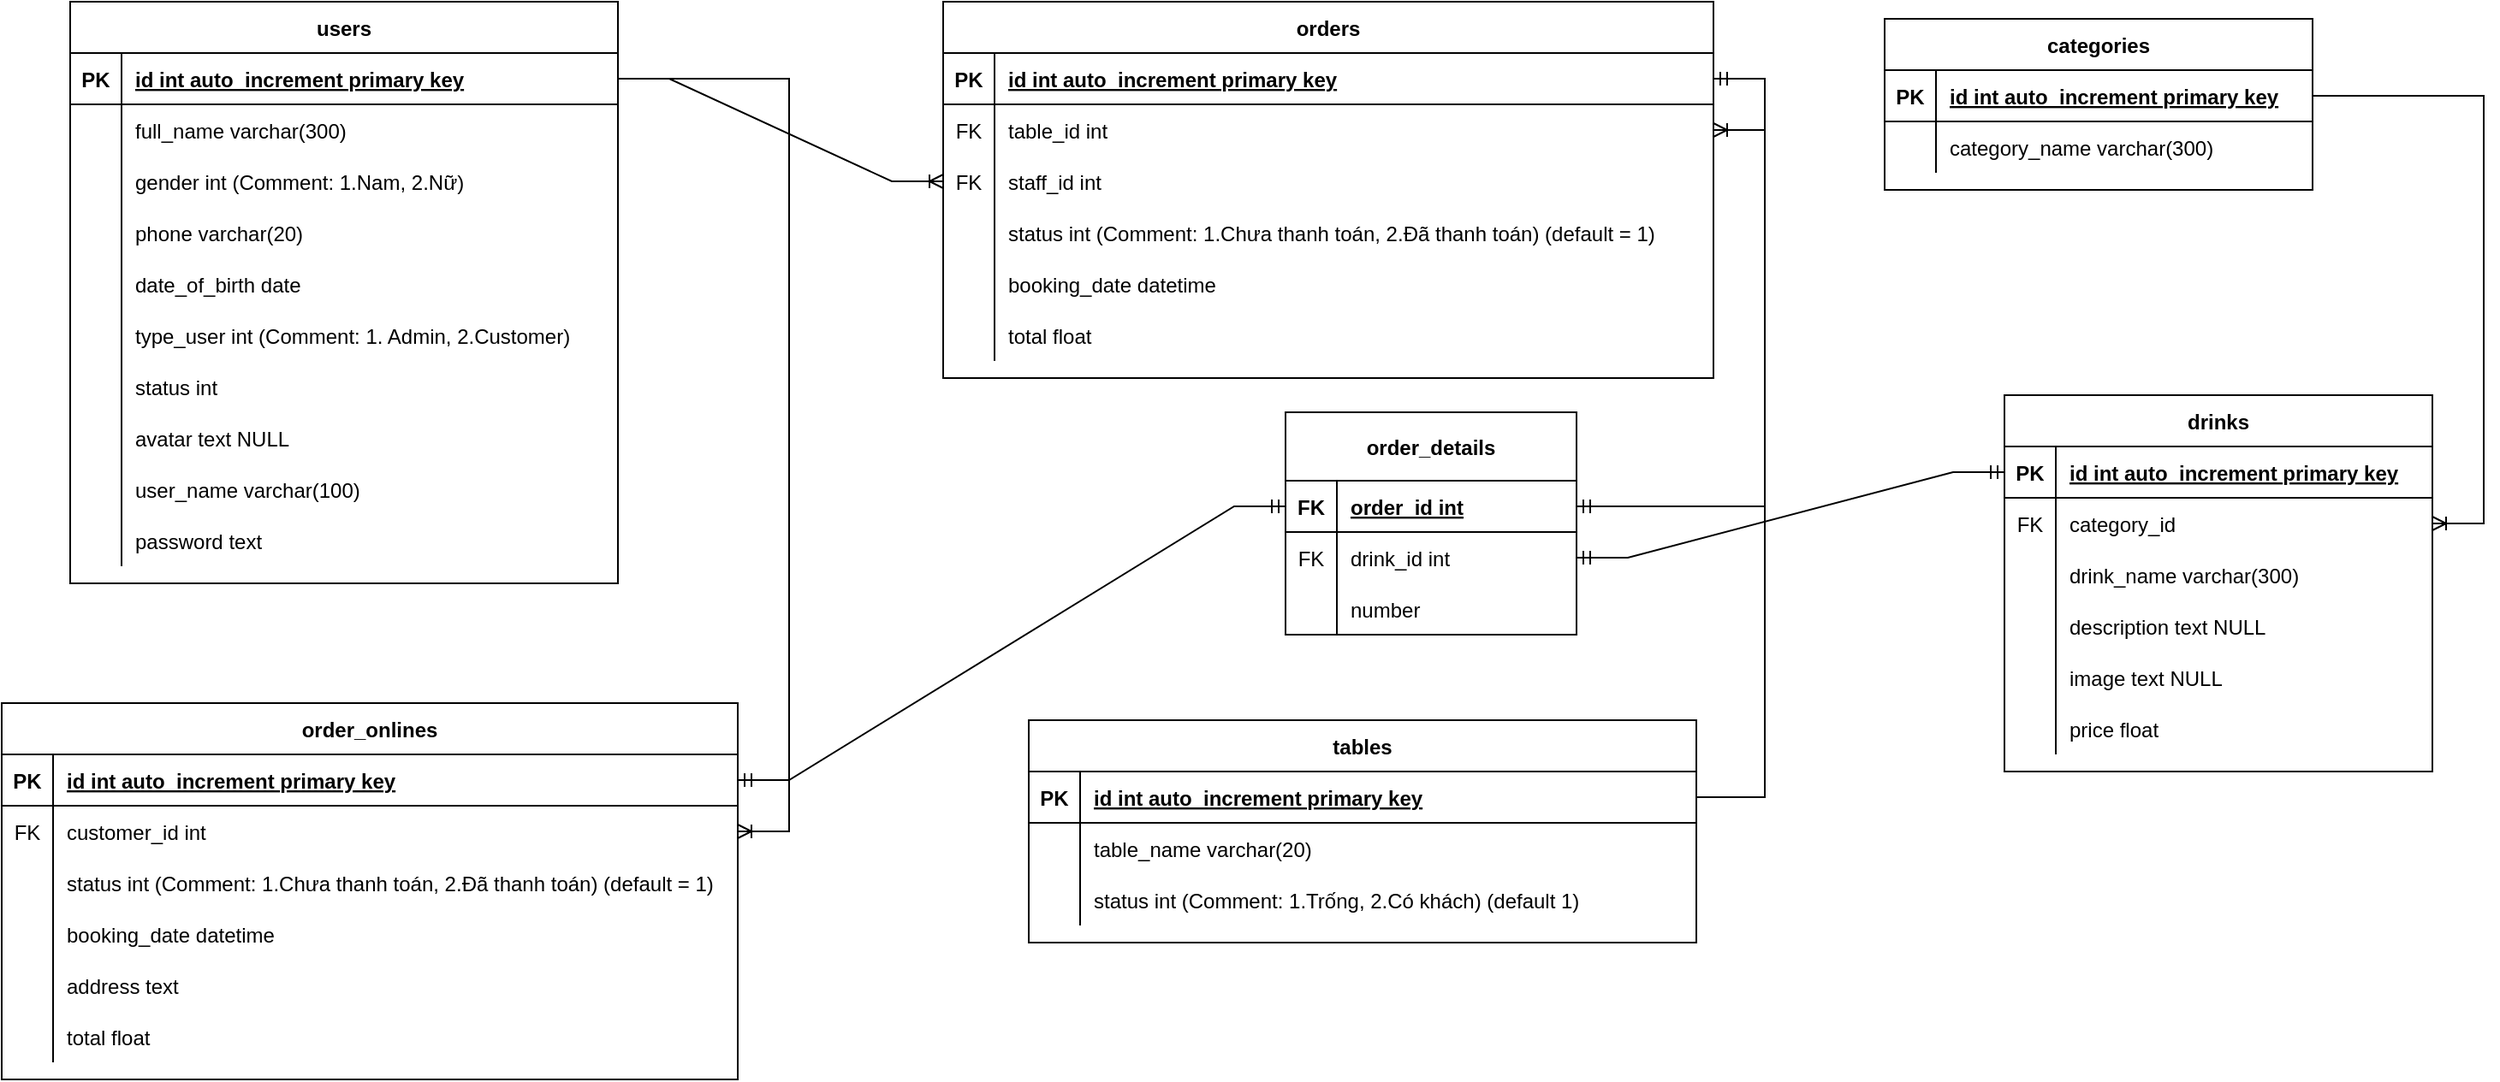 <mxfile version="16.2.6" type="device"><diagram id="R2lEEEUBdFMjLlhIrx00" name="Page-1"><mxGraphModel dx="1662" dy="794" grid="1" gridSize="10" guides="1" tooltips="1" connect="1" arrows="1" fold="1" page="1" pageScale="1" pageWidth="850" pageHeight="1100" math="0" shadow="0" extFonts="Permanent Marker^https://fonts.googleapis.com/css?family=Permanent+Marker"><root><mxCell id="0"/><mxCell id="1" parent="0"/><mxCell id="C-vyLk0tnHw3VtMMgP7b-2" value="categories" style="shape=table;startSize=30;container=1;collapsible=1;childLayout=tableLayout;fixedRows=1;rowLines=0;fontStyle=1;align=center;resizeLast=1;" parent="1" vertex="1"><mxGeometry x="1110" y="90" width="250" height="100" as="geometry"/></mxCell><mxCell id="C-vyLk0tnHw3VtMMgP7b-3" value="" style="shape=partialRectangle;collapsible=0;dropTarget=0;pointerEvents=0;fillColor=none;points=[[0,0.5],[1,0.5]];portConstraint=eastwest;top=0;left=0;right=0;bottom=1;" parent="C-vyLk0tnHw3VtMMgP7b-2" vertex="1"><mxGeometry y="30" width="250" height="30" as="geometry"/></mxCell><mxCell id="C-vyLk0tnHw3VtMMgP7b-4" value="PK" style="shape=partialRectangle;overflow=hidden;connectable=0;fillColor=none;top=0;left=0;bottom=0;right=0;fontStyle=1;" parent="C-vyLk0tnHw3VtMMgP7b-3" vertex="1"><mxGeometry width="30" height="30" as="geometry"><mxRectangle width="30" height="30" as="alternateBounds"/></mxGeometry></mxCell><mxCell id="C-vyLk0tnHw3VtMMgP7b-5" value="id int auto_increment primary key" style="shape=partialRectangle;overflow=hidden;connectable=0;fillColor=none;top=0;left=0;bottom=0;right=0;align=left;spacingLeft=6;fontStyle=5;" parent="C-vyLk0tnHw3VtMMgP7b-3" vertex="1"><mxGeometry x="30" width="220" height="30" as="geometry"><mxRectangle width="220" height="30" as="alternateBounds"/></mxGeometry></mxCell><mxCell id="C-vyLk0tnHw3VtMMgP7b-6" value="" style="shape=partialRectangle;collapsible=0;dropTarget=0;pointerEvents=0;fillColor=none;points=[[0,0.5],[1,0.5]];portConstraint=eastwest;top=0;left=0;right=0;bottom=0;" parent="C-vyLk0tnHw3VtMMgP7b-2" vertex="1"><mxGeometry y="60" width="250" height="30" as="geometry"/></mxCell><mxCell id="C-vyLk0tnHw3VtMMgP7b-7" value="" style="shape=partialRectangle;overflow=hidden;connectable=0;fillColor=none;top=0;left=0;bottom=0;right=0;" parent="C-vyLk0tnHw3VtMMgP7b-6" vertex="1"><mxGeometry width="30" height="30" as="geometry"><mxRectangle width="30" height="30" as="alternateBounds"/></mxGeometry></mxCell><mxCell id="C-vyLk0tnHw3VtMMgP7b-8" value="category_name varchar(300)" style="shape=partialRectangle;overflow=hidden;connectable=0;fillColor=none;top=0;left=0;bottom=0;right=0;align=left;spacingLeft=6;" parent="C-vyLk0tnHw3VtMMgP7b-6" vertex="1"><mxGeometry x="30" width="220" height="30" as="geometry"><mxRectangle width="220" height="30" as="alternateBounds"/></mxGeometry></mxCell><mxCell id="C-vyLk0tnHw3VtMMgP7b-13" value="drinks" style="shape=table;startSize=30;container=1;collapsible=1;childLayout=tableLayout;fixedRows=1;rowLines=0;fontStyle=1;align=center;resizeLast=1;" parent="1" vertex="1"><mxGeometry x="1180" y="310" width="250" height="220" as="geometry"/></mxCell><mxCell id="C-vyLk0tnHw3VtMMgP7b-14" value="" style="shape=partialRectangle;collapsible=0;dropTarget=0;pointerEvents=0;fillColor=none;points=[[0,0.5],[1,0.5]];portConstraint=eastwest;top=0;left=0;right=0;bottom=1;" parent="C-vyLk0tnHw3VtMMgP7b-13" vertex="1"><mxGeometry y="30" width="250" height="30" as="geometry"/></mxCell><mxCell id="C-vyLk0tnHw3VtMMgP7b-15" value="PK" style="shape=partialRectangle;overflow=hidden;connectable=0;fillColor=none;top=0;left=0;bottom=0;right=0;fontStyle=1;" parent="C-vyLk0tnHw3VtMMgP7b-14" vertex="1"><mxGeometry width="30" height="30" as="geometry"><mxRectangle width="30" height="30" as="alternateBounds"/></mxGeometry></mxCell><mxCell id="C-vyLk0tnHw3VtMMgP7b-16" value="id int auto_increment primary key" style="shape=partialRectangle;overflow=hidden;connectable=0;fillColor=none;top=0;left=0;bottom=0;right=0;align=left;spacingLeft=6;fontStyle=5;" parent="C-vyLk0tnHw3VtMMgP7b-14" vertex="1"><mxGeometry x="30" width="220" height="30" as="geometry"><mxRectangle width="220" height="30" as="alternateBounds"/></mxGeometry></mxCell><mxCell id="C-vyLk0tnHw3VtMMgP7b-20" value="" style="shape=partialRectangle;collapsible=0;dropTarget=0;pointerEvents=0;fillColor=none;points=[[0,0.5],[1,0.5]];portConstraint=eastwest;top=0;left=0;right=0;bottom=0;" parent="C-vyLk0tnHw3VtMMgP7b-13" vertex="1"><mxGeometry y="60" width="250" height="30" as="geometry"/></mxCell><mxCell id="C-vyLk0tnHw3VtMMgP7b-21" value="FK" style="shape=partialRectangle;overflow=hidden;connectable=0;fillColor=none;top=0;left=0;bottom=0;right=0;" parent="C-vyLk0tnHw3VtMMgP7b-20" vertex="1"><mxGeometry width="30" height="30" as="geometry"><mxRectangle width="30" height="30" as="alternateBounds"/></mxGeometry></mxCell><mxCell id="C-vyLk0tnHw3VtMMgP7b-22" value="category_id" style="shape=partialRectangle;overflow=hidden;connectable=0;fillColor=none;top=0;left=0;bottom=0;right=0;align=left;spacingLeft=6;" parent="C-vyLk0tnHw3VtMMgP7b-20" vertex="1"><mxGeometry x="30" width="220" height="30" as="geometry"><mxRectangle width="220" height="30" as="alternateBounds"/></mxGeometry></mxCell><mxCell id="C-vyLk0tnHw3VtMMgP7b-17" value="" style="shape=partialRectangle;collapsible=0;dropTarget=0;pointerEvents=0;fillColor=none;points=[[0,0.5],[1,0.5]];portConstraint=eastwest;top=0;left=0;right=0;bottom=0;" parent="C-vyLk0tnHw3VtMMgP7b-13" vertex="1"><mxGeometry y="90" width="250" height="30" as="geometry"/></mxCell><mxCell id="C-vyLk0tnHw3VtMMgP7b-18" value="" style="shape=partialRectangle;overflow=hidden;connectable=0;fillColor=none;top=0;left=0;bottom=0;right=0;" parent="C-vyLk0tnHw3VtMMgP7b-17" vertex="1"><mxGeometry width="30" height="30" as="geometry"><mxRectangle width="30" height="30" as="alternateBounds"/></mxGeometry></mxCell><mxCell id="C-vyLk0tnHw3VtMMgP7b-19" value="drink_name varchar(300)" style="shape=partialRectangle;overflow=hidden;connectable=0;fillColor=none;top=0;left=0;bottom=0;right=0;align=left;spacingLeft=6;" parent="C-vyLk0tnHw3VtMMgP7b-17" vertex="1"><mxGeometry x="30" width="220" height="30" as="geometry"><mxRectangle width="220" height="30" as="alternateBounds"/></mxGeometry></mxCell><mxCell id="uMeIZhWsU5OsjaBSfYxF-23" value="" style="shape=partialRectangle;collapsible=0;dropTarget=0;pointerEvents=0;fillColor=none;points=[[0,0.5],[1,0.5]];portConstraint=eastwest;top=0;left=0;right=0;bottom=0;" parent="C-vyLk0tnHw3VtMMgP7b-13" vertex="1"><mxGeometry y="120" width="250" height="30" as="geometry"/></mxCell><mxCell id="uMeIZhWsU5OsjaBSfYxF-24" value="" style="shape=partialRectangle;overflow=hidden;connectable=0;fillColor=none;top=0;left=0;bottom=0;right=0;" parent="uMeIZhWsU5OsjaBSfYxF-23" vertex="1"><mxGeometry width="30" height="30" as="geometry"><mxRectangle width="30" height="30" as="alternateBounds"/></mxGeometry></mxCell><mxCell id="uMeIZhWsU5OsjaBSfYxF-25" value="description text NULL" style="shape=partialRectangle;overflow=hidden;connectable=0;fillColor=none;top=0;left=0;bottom=0;right=0;align=left;spacingLeft=6;" parent="uMeIZhWsU5OsjaBSfYxF-23" vertex="1"><mxGeometry x="30" width="220" height="30" as="geometry"><mxRectangle width="220" height="30" as="alternateBounds"/></mxGeometry></mxCell><mxCell id="uMeIZhWsU5OsjaBSfYxF-26" value="" style="shape=partialRectangle;collapsible=0;dropTarget=0;pointerEvents=0;fillColor=none;points=[[0,0.5],[1,0.5]];portConstraint=eastwest;top=0;left=0;right=0;bottom=0;" parent="C-vyLk0tnHw3VtMMgP7b-13" vertex="1"><mxGeometry y="150" width="250" height="30" as="geometry"/></mxCell><mxCell id="uMeIZhWsU5OsjaBSfYxF-27" value="" style="shape=partialRectangle;overflow=hidden;connectable=0;fillColor=none;top=0;left=0;bottom=0;right=0;" parent="uMeIZhWsU5OsjaBSfYxF-26" vertex="1"><mxGeometry width="30" height="30" as="geometry"><mxRectangle width="30" height="30" as="alternateBounds"/></mxGeometry></mxCell><mxCell id="uMeIZhWsU5OsjaBSfYxF-28" value="image text NULL" style="shape=partialRectangle;overflow=hidden;connectable=0;fillColor=none;top=0;left=0;bottom=0;right=0;align=left;spacingLeft=6;" parent="uMeIZhWsU5OsjaBSfYxF-26" vertex="1"><mxGeometry x="30" width="220" height="30" as="geometry"><mxRectangle width="220" height="30" as="alternateBounds"/></mxGeometry></mxCell><mxCell id="uMeIZhWsU5OsjaBSfYxF-29" value="" style="shape=partialRectangle;collapsible=0;dropTarget=0;pointerEvents=0;fillColor=none;points=[[0,0.5],[1,0.5]];portConstraint=eastwest;top=0;left=0;right=0;bottom=0;" parent="C-vyLk0tnHw3VtMMgP7b-13" vertex="1"><mxGeometry y="180" width="250" height="30" as="geometry"/></mxCell><mxCell id="uMeIZhWsU5OsjaBSfYxF-30" value="" style="shape=partialRectangle;overflow=hidden;connectable=0;fillColor=none;top=0;left=0;bottom=0;right=0;" parent="uMeIZhWsU5OsjaBSfYxF-29" vertex="1"><mxGeometry width="30" height="30" as="geometry"><mxRectangle width="30" height="30" as="alternateBounds"/></mxGeometry></mxCell><mxCell id="uMeIZhWsU5OsjaBSfYxF-31" value="price float" style="shape=partialRectangle;overflow=hidden;connectable=0;fillColor=none;top=0;left=0;bottom=0;right=0;align=left;spacingLeft=6;" parent="uMeIZhWsU5OsjaBSfYxF-29" vertex="1"><mxGeometry x="30" width="220" height="30" as="geometry"><mxRectangle width="220" height="30" as="alternateBounds"/></mxGeometry></mxCell><mxCell id="C-vyLk0tnHw3VtMMgP7b-23" value="users" style="shape=table;startSize=30;container=1;collapsible=1;childLayout=tableLayout;fixedRows=1;rowLines=0;fontStyle=1;align=center;resizeLast=1;" parent="1" vertex="1"><mxGeometry x="50" y="80" width="320" height="340" as="geometry"/></mxCell><mxCell id="C-vyLk0tnHw3VtMMgP7b-24" value="" style="shape=partialRectangle;collapsible=0;dropTarget=0;pointerEvents=0;fillColor=none;points=[[0,0.5],[1,0.5]];portConstraint=eastwest;top=0;left=0;right=0;bottom=1;" parent="C-vyLk0tnHw3VtMMgP7b-23" vertex="1"><mxGeometry y="30" width="320" height="30" as="geometry"/></mxCell><mxCell id="C-vyLk0tnHw3VtMMgP7b-25" value="PK" style="shape=partialRectangle;overflow=hidden;connectable=0;fillColor=none;top=0;left=0;bottom=0;right=0;fontStyle=1;" parent="C-vyLk0tnHw3VtMMgP7b-24" vertex="1"><mxGeometry width="30" height="30" as="geometry"><mxRectangle width="30" height="30" as="alternateBounds"/></mxGeometry></mxCell><mxCell id="C-vyLk0tnHw3VtMMgP7b-26" value="id int auto_increment primary key" style="shape=partialRectangle;overflow=hidden;connectable=0;fillColor=none;top=0;left=0;bottom=0;right=0;align=left;spacingLeft=6;fontStyle=5;" parent="C-vyLk0tnHw3VtMMgP7b-24" vertex="1"><mxGeometry x="30" width="290" height="30" as="geometry"><mxRectangle width="290" height="30" as="alternateBounds"/></mxGeometry></mxCell><mxCell id="C-vyLk0tnHw3VtMMgP7b-27" value="" style="shape=partialRectangle;collapsible=0;dropTarget=0;pointerEvents=0;fillColor=none;points=[[0,0.5],[1,0.5]];portConstraint=eastwest;top=0;left=0;right=0;bottom=0;" parent="C-vyLk0tnHw3VtMMgP7b-23" vertex="1"><mxGeometry y="60" width="320" height="30" as="geometry"/></mxCell><mxCell id="C-vyLk0tnHw3VtMMgP7b-28" value="" style="shape=partialRectangle;overflow=hidden;connectable=0;fillColor=none;top=0;left=0;bottom=0;right=0;" parent="C-vyLk0tnHw3VtMMgP7b-27" vertex="1"><mxGeometry width="30" height="30" as="geometry"><mxRectangle width="30" height="30" as="alternateBounds"/></mxGeometry></mxCell><mxCell id="C-vyLk0tnHw3VtMMgP7b-29" value="full_name varchar(300)" style="shape=partialRectangle;overflow=hidden;connectable=0;fillColor=none;top=0;left=0;bottom=0;right=0;align=left;spacingLeft=6;" parent="C-vyLk0tnHw3VtMMgP7b-27" vertex="1"><mxGeometry x="30" width="290" height="30" as="geometry"><mxRectangle width="290" height="30" as="alternateBounds"/></mxGeometry></mxCell><mxCell id="uMeIZhWsU5OsjaBSfYxF-14" value="" style="shape=partialRectangle;collapsible=0;dropTarget=0;pointerEvents=0;fillColor=none;points=[[0,0.5],[1,0.5]];portConstraint=eastwest;top=0;left=0;right=0;bottom=0;" parent="C-vyLk0tnHw3VtMMgP7b-23" vertex="1"><mxGeometry y="90" width="320" height="30" as="geometry"/></mxCell><mxCell id="uMeIZhWsU5OsjaBSfYxF-15" value="" style="shape=partialRectangle;overflow=hidden;connectable=0;fillColor=none;top=0;left=0;bottom=0;right=0;" parent="uMeIZhWsU5OsjaBSfYxF-14" vertex="1"><mxGeometry width="30" height="30" as="geometry"><mxRectangle width="30" height="30" as="alternateBounds"/></mxGeometry></mxCell><mxCell id="uMeIZhWsU5OsjaBSfYxF-16" value="gender int (Comment: 1.Nam, 2.Nữ)" style="shape=partialRectangle;overflow=hidden;connectable=0;fillColor=none;top=0;left=0;bottom=0;right=0;align=left;spacingLeft=6;" parent="uMeIZhWsU5OsjaBSfYxF-14" vertex="1"><mxGeometry x="30" width="290" height="30" as="geometry"><mxRectangle width="290" height="30" as="alternateBounds"/></mxGeometry></mxCell><mxCell id="dr6P2iK6xORuPBUP4zcl-1" value="" style="shape=partialRectangle;collapsible=0;dropTarget=0;pointerEvents=0;fillColor=none;points=[[0,0.5],[1,0.5]];portConstraint=eastwest;top=0;left=0;right=0;bottom=0;" vertex="1" parent="C-vyLk0tnHw3VtMMgP7b-23"><mxGeometry y="120" width="320" height="30" as="geometry"/></mxCell><mxCell id="dr6P2iK6xORuPBUP4zcl-2" value="" style="shape=partialRectangle;overflow=hidden;connectable=0;fillColor=none;top=0;left=0;bottom=0;right=0;" vertex="1" parent="dr6P2iK6xORuPBUP4zcl-1"><mxGeometry width="30" height="30" as="geometry"><mxRectangle width="30" height="30" as="alternateBounds"/></mxGeometry></mxCell><mxCell id="dr6P2iK6xORuPBUP4zcl-3" value="phone varchar(20)" style="shape=partialRectangle;overflow=hidden;connectable=0;fillColor=none;top=0;left=0;bottom=0;right=0;align=left;spacingLeft=6;" vertex="1" parent="dr6P2iK6xORuPBUP4zcl-1"><mxGeometry x="30" width="290" height="30" as="geometry"><mxRectangle width="290" height="30" as="alternateBounds"/></mxGeometry></mxCell><mxCell id="dr6P2iK6xORuPBUP4zcl-4" value="" style="shape=partialRectangle;collapsible=0;dropTarget=0;pointerEvents=0;fillColor=none;points=[[0,0.5],[1,0.5]];portConstraint=eastwest;top=0;left=0;right=0;bottom=0;" vertex="1" parent="C-vyLk0tnHw3VtMMgP7b-23"><mxGeometry y="150" width="320" height="30" as="geometry"/></mxCell><mxCell id="dr6P2iK6xORuPBUP4zcl-5" value="" style="shape=partialRectangle;overflow=hidden;connectable=0;fillColor=none;top=0;left=0;bottom=0;right=0;" vertex="1" parent="dr6P2iK6xORuPBUP4zcl-4"><mxGeometry width="30" height="30" as="geometry"><mxRectangle width="30" height="30" as="alternateBounds"/></mxGeometry></mxCell><mxCell id="dr6P2iK6xORuPBUP4zcl-6" value="date_of_birth date" style="shape=partialRectangle;overflow=hidden;connectable=0;fillColor=none;top=0;left=0;bottom=0;right=0;align=left;spacingLeft=6;" vertex="1" parent="dr6P2iK6xORuPBUP4zcl-4"><mxGeometry x="30" width="290" height="30" as="geometry"><mxRectangle width="290" height="30" as="alternateBounds"/></mxGeometry></mxCell><mxCell id="uMeIZhWsU5OsjaBSfYxF-20" value="" style="shape=partialRectangle;collapsible=0;dropTarget=0;pointerEvents=0;fillColor=none;points=[[0,0.5],[1,0.5]];portConstraint=eastwest;top=0;left=0;right=0;bottom=0;" parent="C-vyLk0tnHw3VtMMgP7b-23" vertex="1"><mxGeometry y="180" width="320" height="30" as="geometry"/></mxCell><mxCell id="uMeIZhWsU5OsjaBSfYxF-21" value="" style="shape=partialRectangle;overflow=hidden;connectable=0;fillColor=none;top=0;left=0;bottom=0;right=0;" parent="uMeIZhWsU5OsjaBSfYxF-20" vertex="1"><mxGeometry width="30" height="30" as="geometry"><mxRectangle width="30" height="30" as="alternateBounds"/></mxGeometry></mxCell><mxCell id="uMeIZhWsU5OsjaBSfYxF-22" value="type_user int (Comment: 1. Admin, 2.Customer)" style="shape=partialRectangle;overflow=hidden;connectable=0;fillColor=none;top=0;left=0;bottom=0;right=0;align=left;spacingLeft=6;" parent="uMeIZhWsU5OsjaBSfYxF-20" vertex="1"><mxGeometry x="30" width="290" height="30" as="geometry"><mxRectangle width="290" height="30" as="alternateBounds"/></mxGeometry></mxCell><mxCell id="uMeIZhWsU5OsjaBSfYxF-17" value="" style="shape=partialRectangle;collapsible=0;dropTarget=0;pointerEvents=0;fillColor=none;points=[[0,0.5],[1,0.5]];portConstraint=eastwest;top=0;left=0;right=0;bottom=0;" parent="C-vyLk0tnHw3VtMMgP7b-23" vertex="1"><mxGeometry y="210" width="320" height="30" as="geometry"/></mxCell><mxCell id="uMeIZhWsU5OsjaBSfYxF-18" value="" style="shape=partialRectangle;overflow=hidden;connectable=0;fillColor=none;top=0;left=0;bottom=0;right=0;" parent="uMeIZhWsU5OsjaBSfYxF-17" vertex="1"><mxGeometry width="30" height="30" as="geometry"><mxRectangle width="30" height="30" as="alternateBounds"/></mxGeometry></mxCell><mxCell id="uMeIZhWsU5OsjaBSfYxF-19" value="status int" style="shape=partialRectangle;overflow=hidden;connectable=0;fillColor=none;top=0;left=0;bottom=0;right=0;align=left;spacingLeft=6;" parent="uMeIZhWsU5OsjaBSfYxF-17" vertex="1"><mxGeometry x="30" width="290" height="30" as="geometry"><mxRectangle width="290" height="30" as="alternateBounds"/></mxGeometry></mxCell><mxCell id="uMeIZhWsU5OsjaBSfYxF-128" value="" style="shape=partialRectangle;collapsible=0;dropTarget=0;pointerEvents=0;fillColor=none;points=[[0,0.5],[1,0.5]];portConstraint=eastwest;top=0;left=0;right=0;bottom=0;" parent="C-vyLk0tnHw3VtMMgP7b-23" vertex="1"><mxGeometry y="240" width="320" height="30" as="geometry"/></mxCell><mxCell id="uMeIZhWsU5OsjaBSfYxF-129" value="" style="shape=partialRectangle;overflow=hidden;connectable=0;fillColor=none;top=0;left=0;bottom=0;right=0;" parent="uMeIZhWsU5OsjaBSfYxF-128" vertex="1"><mxGeometry width="30" height="30" as="geometry"><mxRectangle width="30" height="30" as="alternateBounds"/></mxGeometry></mxCell><mxCell id="uMeIZhWsU5OsjaBSfYxF-130" value="avatar text NULL" style="shape=partialRectangle;overflow=hidden;connectable=0;fillColor=none;top=0;left=0;bottom=0;right=0;align=left;spacingLeft=6;" parent="uMeIZhWsU5OsjaBSfYxF-128" vertex="1"><mxGeometry x="30" width="290" height="30" as="geometry"><mxRectangle width="290" height="30" as="alternateBounds"/></mxGeometry></mxCell><mxCell id="uMeIZhWsU5OsjaBSfYxF-8" value="" style="shape=partialRectangle;collapsible=0;dropTarget=0;pointerEvents=0;fillColor=none;points=[[0,0.5],[1,0.5]];portConstraint=eastwest;top=0;left=0;right=0;bottom=0;" parent="C-vyLk0tnHw3VtMMgP7b-23" vertex="1"><mxGeometry y="270" width="320" height="30" as="geometry"/></mxCell><mxCell id="uMeIZhWsU5OsjaBSfYxF-9" value="" style="shape=partialRectangle;overflow=hidden;connectable=0;fillColor=none;top=0;left=0;bottom=0;right=0;" parent="uMeIZhWsU5OsjaBSfYxF-8" vertex="1"><mxGeometry width="30" height="30" as="geometry"><mxRectangle width="30" height="30" as="alternateBounds"/></mxGeometry></mxCell><mxCell id="uMeIZhWsU5OsjaBSfYxF-10" value="user_name varchar(100)" style="shape=partialRectangle;overflow=hidden;connectable=0;fillColor=none;top=0;left=0;bottom=0;right=0;align=left;spacingLeft=6;" parent="uMeIZhWsU5OsjaBSfYxF-8" vertex="1"><mxGeometry x="30" width="290" height="30" as="geometry"><mxRectangle width="290" height="30" as="alternateBounds"/></mxGeometry></mxCell><mxCell id="uMeIZhWsU5OsjaBSfYxF-11" value="" style="shape=partialRectangle;collapsible=0;dropTarget=0;pointerEvents=0;fillColor=none;points=[[0,0.5],[1,0.5]];portConstraint=eastwest;top=0;left=0;right=0;bottom=0;" parent="C-vyLk0tnHw3VtMMgP7b-23" vertex="1"><mxGeometry y="300" width="320" height="30" as="geometry"/></mxCell><mxCell id="uMeIZhWsU5OsjaBSfYxF-12" value="" style="shape=partialRectangle;overflow=hidden;connectable=0;fillColor=none;top=0;left=0;bottom=0;right=0;" parent="uMeIZhWsU5OsjaBSfYxF-11" vertex="1"><mxGeometry width="30" height="30" as="geometry"><mxRectangle width="30" height="30" as="alternateBounds"/></mxGeometry></mxCell><mxCell id="uMeIZhWsU5OsjaBSfYxF-13" value="password text" style="shape=partialRectangle;overflow=hidden;connectable=0;fillColor=none;top=0;left=0;bottom=0;right=0;align=left;spacingLeft=6;" parent="uMeIZhWsU5OsjaBSfYxF-11" vertex="1"><mxGeometry x="30" width="290" height="30" as="geometry"><mxRectangle width="290" height="30" as="alternateBounds"/></mxGeometry></mxCell><mxCell id="uMeIZhWsU5OsjaBSfYxF-35" value="tables" style="shape=table;startSize=30;container=1;collapsible=1;childLayout=tableLayout;fixedRows=1;rowLines=0;fontStyle=1;align=center;resizeLast=1;" parent="1" vertex="1"><mxGeometry x="610" y="500" width="390" height="130" as="geometry"/></mxCell><mxCell id="uMeIZhWsU5OsjaBSfYxF-36" value="" style="shape=partialRectangle;collapsible=0;dropTarget=0;pointerEvents=0;fillColor=none;points=[[0,0.5],[1,0.5]];portConstraint=eastwest;top=0;left=0;right=0;bottom=1;" parent="uMeIZhWsU5OsjaBSfYxF-35" vertex="1"><mxGeometry y="30" width="390" height="30" as="geometry"/></mxCell><mxCell id="uMeIZhWsU5OsjaBSfYxF-37" value="PK" style="shape=partialRectangle;overflow=hidden;connectable=0;fillColor=none;top=0;left=0;bottom=0;right=0;fontStyle=1;" parent="uMeIZhWsU5OsjaBSfYxF-36" vertex="1"><mxGeometry width="30" height="30" as="geometry"><mxRectangle width="30" height="30" as="alternateBounds"/></mxGeometry></mxCell><mxCell id="uMeIZhWsU5OsjaBSfYxF-38" value="id int auto_increment primary key" style="shape=partialRectangle;overflow=hidden;connectable=0;fillColor=none;top=0;left=0;bottom=0;right=0;align=left;spacingLeft=6;fontStyle=5;" parent="uMeIZhWsU5OsjaBSfYxF-36" vertex="1"><mxGeometry x="30" width="360" height="30" as="geometry"><mxRectangle width="360" height="30" as="alternateBounds"/></mxGeometry></mxCell><mxCell id="uMeIZhWsU5OsjaBSfYxF-39" value="" style="shape=partialRectangle;collapsible=0;dropTarget=0;pointerEvents=0;fillColor=none;points=[[0,0.5],[1,0.5]];portConstraint=eastwest;top=0;left=0;right=0;bottom=0;" parent="uMeIZhWsU5OsjaBSfYxF-35" vertex="1"><mxGeometry y="60" width="390" height="30" as="geometry"/></mxCell><mxCell id="uMeIZhWsU5OsjaBSfYxF-40" value="" style="shape=partialRectangle;overflow=hidden;connectable=0;fillColor=none;top=0;left=0;bottom=0;right=0;" parent="uMeIZhWsU5OsjaBSfYxF-39" vertex="1"><mxGeometry width="30" height="30" as="geometry"><mxRectangle width="30" height="30" as="alternateBounds"/></mxGeometry></mxCell><mxCell id="uMeIZhWsU5OsjaBSfYxF-41" value="table_name varchar(20)" style="shape=partialRectangle;overflow=hidden;connectable=0;fillColor=none;top=0;left=0;bottom=0;right=0;align=left;spacingLeft=6;" parent="uMeIZhWsU5OsjaBSfYxF-39" vertex="1"><mxGeometry x="30" width="360" height="30" as="geometry"><mxRectangle width="360" height="30" as="alternateBounds"/></mxGeometry></mxCell><mxCell id="uMeIZhWsU5OsjaBSfYxF-51" value="" style="shape=partialRectangle;collapsible=0;dropTarget=0;pointerEvents=0;fillColor=none;points=[[0,0.5],[1,0.5]];portConstraint=eastwest;top=0;left=0;right=0;bottom=0;" parent="uMeIZhWsU5OsjaBSfYxF-35" vertex="1"><mxGeometry y="90" width="390" height="30" as="geometry"/></mxCell><mxCell id="uMeIZhWsU5OsjaBSfYxF-52" value="" style="shape=partialRectangle;overflow=hidden;connectable=0;fillColor=none;top=0;left=0;bottom=0;right=0;" parent="uMeIZhWsU5OsjaBSfYxF-51" vertex="1"><mxGeometry width="30" height="30" as="geometry"><mxRectangle width="30" height="30" as="alternateBounds"/></mxGeometry></mxCell><mxCell id="uMeIZhWsU5OsjaBSfYxF-53" value="status int (Comment: 1.Trống, 2.Có khách) (default 1)" style="shape=partialRectangle;overflow=hidden;connectable=0;fillColor=none;top=0;left=0;bottom=0;right=0;align=left;spacingLeft=6;" parent="uMeIZhWsU5OsjaBSfYxF-51" vertex="1"><mxGeometry x="30" width="360" height="30" as="geometry"><mxRectangle width="360" height="30" as="alternateBounds"/></mxGeometry></mxCell><mxCell id="uMeIZhWsU5OsjaBSfYxF-55" value="orders" style="shape=table;startSize=30;container=1;collapsible=1;childLayout=tableLayout;fixedRows=1;rowLines=0;fontStyle=1;align=center;resizeLast=1;" parent="1" vertex="1"><mxGeometry x="560" y="80" width="450" height="220" as="geometry"/></mxCell><mxCell id="uMeIZhWsU5OsjaBSfYxF-56" value="" style="shape=partialRectangle;collapsible=0;dropTarget=0;pointerEvents=0;fillColor=none;points=[[0,0.5],[1,0.5]];portConstraint=eastwest;top=0;left=0;right=0;bottom=1;" parent="uMeIZhWsU5OsjaBSfYxF-55" vertex="1"><mxGeometry y="30" width="450" height="30" as="geometry"/></mxCell><mxCell id="uMeIZhWsU5OsjaBSfYxF-57" value="PK" style="shape=partialRectangle;overflow=hidden;connectable=0;fillColor=none;top=0;left=0;bottom=0;right=0;fontStyle=1;" parent="uMeIZhWsU5OsjaBSfYxF-56" vertex="1"><mxGeometry width="30" height="30" as="geometry"><mxRectangle width="30" height="30" as="alternateBounds"/></mxGeometry></mxCell><mxCell id="uMeIZhWsU5OsjaBSfYxF-58" value="id int auto_increment primary key" style="shape=partialRectangle;overflow=hidden;connectable=0;fillColor=none;top=0;left=0;bottom=0;right=0;align=left;spacingLeft=6;fontStyle=5;" parent="uMeIZhWsU5OsjaBSfYxF-56" vertex="1"><mxGeometry x="30" width="420" height="30" as="geometry"><mxRectangle width="420" height="30" as="alternateBounds"/></mxGeometry></mxCell><mxCell id="uMeIZhWsU5OsjaBSfYxF-59" value="" style="shape=partialRectangle;collapsible=0;dropTarget=0;pointerEvents=0;fillColor=none;points=[[0,0.5],[1,0.5]];portConstraint=eastwest;top=0;left=0;right=0;bottom=0;" parent="uMeIZhWsU5OsjaBSfYxF-55" vertex="1"><mxGeometry y="60" width="450" height="30" as="geometry"/></mxCell><mxCell id="uMeIZhWsU5OsjaBSfYxF-60" value="FK" style="shape=partialRectangle;overflow=hidden;connectable=0;fillColor=none;top=0;left=0;bottom=0;right=0;" parent="uMeIZhWsU5OsjaBSfYxF-59" vertex="1"><mxGeometry width="30" height="30" as="geometry"><mxRectangle width="30" height="30" as="alternateBounds"/></mxGeometry></mxCell><mxCell id="uMeIZhWsU5OsjaBSfYxF-61" value="table_id int" style="shape=partialRectangle;overflow=hidden;connectable=0;fillColor=none;top=0;left=0;bottom=0;right=0;align=left;spacingLeft=6;" parent="uMeIZhWsU5OsjaBSfYxF-59" vertex="1"><mxGeometry x="30" width="420" height="30" as="geometry"><mxRectangle width="420" height="30" as="alternateBounds"/></mxGeometry></mxCell><mxCell id="uMeIZhWsU5OsjaBSfYxF-65" value="" style="shape=partialRectangle;collapsible=0;dropTarget=0;pointerEvents=0;fillColor=none;points=[[0,0.5],[1,0.5]];portConstraint=eastwest;top=0;left=0;right=0;bottom=0;" parent="uMeIZhWsU5OsjaBSfYxF-55" vertex="1"><mxGeometry y="90" width="450" height="30" as="geometry"/></mxCell><mxCell id="uMeIZhWsU5OsjaBSfYxF-66" value="FK" style="shape=partialRectangle;overflow=hidden;connectable=0;fillColor=none;top=0;left=0;bottom=0;right=0;" parent="uMeIZhWsU5OsjaBSfYxF-65" vertex="1"><mxGeometry width="30" height="30" as="geometry"><mxRectangle width="30" height="30" as="alternateBounds"/></mxGeometry></mxCell><mxCell id="uMeIZhWsU5OsjaBSfYxF-67" value="staff_id int" style="shape=partialRectangle;overflow=hidden;connectable=0;fillColor=none;top=0;left=0;bottom=0;right=0;align=left;spacingLeft=6;" parent="uMeIZhWsU5OsjaBSfYxF-65" vertex="1"><mxGeometry x="30" width="420" height="30" as="geometry"><mxRectangle width="420" height="30" as="alternateBounds"/></mxGeometry></mxCell><mxCell id="uMeIZhWsU5OsjaBSfYxF-62" value="" style="shape=partialRectangle;collapsible=0;dropTarget=0;pointerEvents=0;fillColor=none;points=[[0,0.5],[1,0.5]];portConstraint=eastwest;top=0;left=0;right=0;bottom=0;" parent="uMeIZhWsU5OsjaBSfYxF-55" vertex="1"><mxGeometry y="120" width="450" height="30" as="geometry"/></mxCell><mxCell id="uMeIZhWsU5OsjaBSfYxF-63" value="" style="shape=partialRectangle;overflow=hidden;connectable=0;fillColor=none;top=0;left=0;bottom=0;right=0;" parent="uMeIZhWsU5OsjaBSfYxF-62" vertex="1"><mxGeometry width="30" height="30" as="geometry"><mxRectangle width="30" height="30" as="alternateBounds"/></mxGeometry></mxCell><mxCell id="uMeIZhWsU5OsjaBSfYxF-64" value="status int (Comment: 1.Chưa thanh toán, 2.Đã thanh toán) (default = 1)" style="shape=partialRectangle;overflow=hidden;connectable=0;fillColor=none;top=0;left=0;bottom=0;right=0;align=left;spacingLeft=6;" parent="uMeIZhWsU5OsjaBSfYxF-62" vertex="1"><mxGeometry x="30" width="420" height="30" as="geometry"><mxRectangle width="420" height="30" as="alternateBounds"/></mxGeometry></mxCell><mxCell id="uMeIZhWsU5OsjaBSfYxF-70" value="" style="shape=partialRectangle;collapsible=0;dropTarget=0;pointerEvents=0;fillColor=none;points=[[0,0.5],[1,0.5]];portConstraint=eastwest;top=0;left=0;right=0;bottom=0;" parent="uMeIZhWsU5OsjaBSfYxF-55" vertex="1"><mxGeometry y="150" width="450" height="30" as="geometry"/></mxCell><mxCell id="uMeIZhWsU5OsjaBSfYxF-71" value="" style="shape=partialRectangle;overflow=hidden;connectable=0;fillColor=none;top=0;left=0;bottom=0;right=0;" parent="uMeIZhWsU5OsjaBSfYxF-70" vertex="1"><mxGeometry width="30" height="30" as="geometry"><mxRectangle width="30" height="30" as="alternateBounds"/></mxGeometry></mxCell><mxCell id="uMeIZhWsU5OsjaBSfYxF-72" value="booking_date datetime" style="shape=partialRectangle;overflow=hidden;connectable=0;fillColor=none;top=0;left=0;bottom=0;right=0;align=left;spacingLeft=6;" parent="uMeIZhWsU5OsjaBSfYxF-70" vertex="1"><mxGeometry x="30" width="420" height="30" as="geometry"><mxRectangle width="420" height="30" as="alternateBounds"/></mxGeometry></mxCell><mxCell id="uMeIZhWsU5OsjaBSfYxF-73" value="" style="shape=partialRectangle;collapsible=0;dropTarget=0;pointerEvents=0;fillColor=none;points=[[0,0.5],[1,0.5]];portConstraint=eastwest;top=0;left=0;right=0;bottom=0;" parent="uMeIZhWsU5OsjaBSfYxF-55" vertex="1"><mxGeometry y="180" width="450" height="30" as="geometry"/></mxCell><mxCell id="uMeIZhWsU5OsjaBSfYxF-74" value="" style="shape=partialRectangle;overflow=hidden;connectable=0;fillColor=none;top=0;left=0;bottom=0;right=0;" parent="uMeIZhWsU5OsjaBSfYxF-73" vertex="1"><mxGeometry width="30" height="30" as="geometry"><mxRectangle width="30" height="30" as="alternateBounds"/></mxGeometry></mxCell><mxCell id="uMeIZhWsU5OsjaBSfYxF-75" value="total float" style="shape=partialRectangle;overflow=hidden;connectable=0;fillColor=none;top=0;left=0;bottom=0;right=0;align=left;spacingLeft=6;" parent="uMeIZhWsU5OsjaBSfYxF-73" vertex="1"><mxGeometry x="30" width="420" height="30" as="geometry"><mxRectangle width="420" height="30" as="alternateBounds"/></mxGeometry></mxCell><mxCell id="uMeIZhWsU5OsjaBSfYxF-69" value="" style="edgeStyle=entityRelationEdgeStyle;fontSize=12;html=1;endArrow=ERoneToMany;rounded=0;" parent="1" source="C-vyLk0tnHw3VtMMgP7b-24" target="uMeIZhWsU5OsjaBSfYxF-65" edge="1"><mxGeometry width="100" height="100" relative="1" as="geometry"><mxPoint x="670" y="490" as="sourcePoint"/><mxPoint x="770" y="390" as="targetPoint"/></mxGeometry></mxCell><mxCell id="uMeIZhWsU5OsjaBSfYxF-76" value="order_details" style="shape=table;startSize=40;container=1;collapsible=1;childLayout=tableLayout;fixedRows=1;rowLines=0;fontStyle=1;align=center;resizeLast=1;" parent="1" vertex="1"><mxGeometry x="760" y="320" width="170" height="130" as="geometry"/></mxCell><mxCell id="uMeIZhWsU5OsjaBSfYxF-77" value="" style="shape=partialRectangle;collapsible=0;dropTarget=0;pointerEvents=0;fillColor=none;points=[[0,0.5],[1,0.5]];portConstraint=eastwest;top=0;left=0;right=0;bottom=1;" parent="uMeIZhWsU5OsjaBSfYxF-76" vertex="1"><mxGeometry y="40" width="170" height="30" as="geometry"/></mxCell><mxCell id="uMeIZhWsU5OsjaBSfYxF-78" value="FK" style="shape=partialRectangle;overflow=hidden;connectable=0;fillColor=none;top=0;left=0;bottom=0;right=0;fontStyle=1;" parent="uMeIZhWsU5OsjaBSfYxF-77" vertex="1"><mxGeometry width="30" height="30" as="geometry"><mxRectangle width="30" height="30" as="alternateBounds"/></mxGeometry></mxCell><mxCell id="uMeIZhWsU5OsjaBSfYxF-79" value="order_id int" style="shape=partialRectangle;overflow=hidden;connectable=0;fillColor=none;top=0;left=0;bottom=0;right=0;align=left;spacingLeft=6;fontStyle=5;" parent="uMeIZhWsU5OsjaBSfYxF-77" vertex="1"><mxGeometry x="30" width="140" height="30" as="geometry"><mxRectangle width="140" height="30" as="alternateBounds"/></mxGeometry></mxCell><mxCell id="uMeIZhWsU5OsjaBSfYxF-80" value="" style="shape=partialRectangle;collapsible=0;dropTarget=0;pointerEvents=0;fillColor=none;points=[[0,0.5],[1,0.5]];portConstraint=eastwest;top=0;left=0;right=0;bottom=0;" parent="uMeIZhWsU5OsjaBSfYxF-76" vertex="1"><mxGeometry y="70" width="170" height="30" as="geometry"/></mxCell><mxCell id="uMeIZhWsU5OsjaBSfYxF-81" value="FK" style="shape=partialRectangle;overflow=hidden;connectable=0;fillColor=none;top=0;left=0;bottom=0;right=0;" parent="uMeIZhWsU5OsjaBSfYxF-80" vertex="1"><mxGeometry width="30" height="30" as="geometry"><mxRectangle width="30" height="30" as="alternateBounds"/></mxGeometry></mxCell><mxCell id="uMeIZhWsU5OsjaBSfYxF-82" value="drink_id int" style="shape=partialRectangle;overflow=hidden;connectable=0;fillColor=none;top=0;left=0;bottom=0;right=0;align=left;spacingLeft=6;" parent="uMeIZhWsU5OsjaBSfYxF-80" vertex="1"><mxGeometry x="30" width="140" height="30" as="geometry"><mxRectangle width="140" height="30" as="alternateBounds"/></mxGeometry></mxCell><mxCell id="uMeIZhWsU5OsjaBSfYxF-83" value="" style="shape=partialRectangle;collapsible=0;dropTarget=0;pointerEvents=0;fillColor=none;points=[[0,0.5],[1,0.5]];portConstraint=eastwest;top=0;left=0;right=0;bottom=0;" parent="uMeIZhWsU5OsjaBSfYxF-76" vertex="1"><mxGeometry y="100" width="170" height="30" as="geometry"/></mxCell><mxCell id="uMeIZhWsU5OsjaBSfYxF-84" value="" style="shape=partialRectangle;overflow=hidden;connectable=0;fillColor=none;top=0;left=0;bottom=0;right=0;" parent="uMeIZhWsU5OsjaBSfYxF-83" vertex="1"><mxGeometry width="30" height="30" as="geometry"><mxRectangle width="30" height="30" as="alternateBounds"/></mxGeometry></mxCell><mxCell id="uMeIZhWsU5OsjaBSfYxF-85" value="number" style="shape=partialRectangle;overflow=hidden;connectable=0;fillColor=none;top=0;left=0;bottom=0;right=0;align=left;spacingLeft=6;" parent="uMeIZhWsU5OsjaBSfYxF-83" vertex="1"><mxGeometry x="30" width="140" height="30" as="geometry"><mxRectangle width="140" height="30" as="alternateBounds"/></mxGeometry></mxCell><mxCell id="uMeIZhWsU5OsjaBSfYxF-96" value="" style="edgeStyle=entityRelationEdgeStyle;fontSize=12;html=1;endArrow=ERmandOne;startArrow=ERmandOne;rounded=0;" parent="1" source="uMeIZhWsU5OsjaBSfYxF-77" target="uMeIZhWsU5OsjaBSfYxF-56" edge="1"><mxGeometry width="100" height="100" relative="1" as="geometry"><mxPoint x="670" y="490" as="sourcePoint"/><mxPoint x="770" y="360" as="targetPoint"/></mxGeometry></mxCell><mxCell id="uMeIZhWsU5OsjaBSfYxF-97" value="" style="edgeStyle=entityRelationEdgeStyle;fontSize=12;html=1;endArrow=ERoneToMany;rounded=0;" parent="1" source="uMeIZhWsU5OsjaBSfYxF-36" target="uMeIZhWsU5OsjaBSfYxF-59" edge="1"><mxGeometry width="100" height="100" relative="1" as="geometry"><mxPoint x="670" y="490" as="sourcePoint"/><mxPoint x="770" y="390" as="targetPoint"/></mxGeometry></mxCell><mxCell id="uMeIZhWsU5OsjaBSfYxF-98" value="" style="edgeStyle=entityRelationEdgeStyle;fontSize=12;html=1;endArrow=ERoneToMany;rounded=0;" parent="1" source="C-vyLk0tnHw3VtMMgP7b-3" target="C-vyLk0tnHw3VtMMgP7b-20" edge="1"><mxGeometry width="100" height="100" relative="1" as="geometry"><mxPoint x="670" y="490" as="sourcePoint"/><mxPoint x="770" y="390" as="targetPoint"/></mxGeometry></mxCell><mxCell id="uMeIZhWsU5OsjaBSfYxF-100" value="order_onlines" style="shape=table;startSize=30;container=1;collapsible=1;childLayout=tableLayout;fixedRows=1;rowLines=0;fontStyle=1;align=center;resizeLast=1;" parent="1" vertex="1"><mxGeometry x="10" y="490" width="430" height="220" as="geometry"/></mxCell><mxCell id="uMeIZhWsU5OsjaBSfYxF-101" value="" style="shape=partialRectangle;collapsible=0;dropTarget=0;pointerEvents=0;fillColor=none;points=[[0,0.5],[1,0.5]];portConstraint=eastwest;top=0;left=0;right=0;bottom=1;" parent="uMeIZhWsU5OsjaBSfYxF-100" vertex="1"><mxGeometry y="30" width="430" height="30" as="geometry"/></mxCell><mxCell id="uMeIZhWsU5OsjaBSfYxF-102" value="PK" style="shape=partialRectangle;overflow=hidden;connectable=0;fillColor=none;top=0;left=0;bottom=0;right=0;fontStyle=1;" parent="uMeIZhWsU5OsjaBSfYxF-101" vertex="1"><mxGeometry width="30" height="30" as="geometry"><mxRectangle width="30" height="30" as="alternateBounds"/></mxGeometry></mxCell><mxCell id="uMeIZhWsU5OsjaBSfYxF-103" value="id int auto_increment primary key" style="shape=partialRectangle;overflow=hidden;connectable=0;fillColor=none;top=0;left=0;bottom=0;right=0;align=left;spacingLeft=6;fontStyle=5;" parent="uMeIZhWsU5OsjaBSfYxF-101" vertex="1"><mxGeometry x="30" width="400" height="30" as="geometry"><mxRectangle width="400" height="30" as="alternateBounds"/></mxGeometry></mxCell><mxCell id="uMeIZhWsU5OsjaBSfYxF-104" value="" style="shape=partialRectangle;collapsible=0;dropTarget=0;pointerEvents=0;fillColor=none;points=[[0,0.5],[1,0.5]];portConstraint=eastwest;top=0;left=0;right=0;bottom=0;" parent="uMeIZhWsU5OsjaBSfYxF-100" vertex="1"><mxGeometry y="60" width="430" height="30" as="geometry"/></mxCell><mxCell id="uMeIZhWsU5OsjaBSfYxF-105" value="FK" style="shape=partialRectangle;overflow=hidden;connectable=0;fillColor=none;top=0;left=0;bottom=0;right=0;" parent="uMeIZhWsU5OsjaBSfYxF-104" vertex="1"><mxGeometry width="30" height="30" as="geometry"><mxRectangle width="30" height="30" as="alternateBounds"/></mxGeometry></mxCell><mxCell id="uMeIZhWsU5OsjaBSfYxF-106" value="customer_id int" style="shape=partialRectangle;overflow=hidden;connectable=0;fillColor=none;top=0;left=0;bottom=0;right=0;align=left;spacingLeft=6;" parent="uMeIZhWsU5OsjaBSfYxF-104" vertex="1"><mxGeometry x="30" width="400" height="30" as="geometry"><mxRectangle width="400" height="30" as="alternateBounds"/></mxGeometry></mxCell><mxCell id="uMeIZhWsU5OsjaBSfYxF-107" value="" style="shape=partialRectangle;collapsible=0;dropTarget=0;pointerEvents=0;fillColor=none;points=[[0,0.5],[1,0.5]];portConstraint=eastwest;top=0;left=0;right=0;bottom=0;" parent="uMeIZhWsU5OsjaBSfYxF-100" vertex="1"><mxGeometry y="90" width="430" height="30" as="geometry"/></mxCell><mxCell id="uMeIZhWsU5OsjaBSfYxF-108" value="" style="shape=partialRectangle;overflow=hidden;connectable=0;fillColor=none;top=0;left=0;bottom=0;right=0;" parent="uMeIZhWsU5OsjaBSfYxF-107" vertex="1"><mxGeometry width="30" height="30" as="geometry"><mxRectangle width="30" height="30" as="alternateBounds"/></mxGeometry></mxCell><mxCell id="uMeIZhWsU5OsjaBSfYxF-109" value="status int (Comment: 1.Chưa thanh toán, 2.Đã thanh toán) (default = 1)" style="shape=partialRectangle;overflow=hidden;connectable=0;fillColor=none;top=0;left=0;bottom=0;right=0;align=left;spacingLeft=6;" parent="uMeIZhWsU5OsjaBSfYxF-107" vertex="1"><mxGeometry x="30" width="400" height="30" as="geometry"><mxRectangle width="400" height="30" as="alternateBounds"/></mxGeometry></mxCell><mxCell id="uMeIZhWsU5OsjaBSfYxF-110" value="" style="shape=partialRectangle;collapsible=0;dropTarget=0;pointerEvents=0;fillColor=none;points=[[0,0.5],[1,0.5]];portConstraint=eastwest;top=0;left=0;right=0;bottom=0;" parent="uMeIZhWsU5OsjaBSfYxF-100" vertex="1"><mxGeometry y="120" width="430" height="30" as="geometry"/></mxCell><mxCell id="uMeIZhWsU5OsjaBSfYxF-111" value="" style="shape=partialRectangle;overflow=hidden;connectable=0;fillColor=none;top=0;left=0;bottom=0;right=0;" parent="uMeIZhWsU5OsjaBSfYxF-110" vertex="1"><mxGeometry width="30" height="30" as="geometry"><mxRectangle width="30" height="30" as="alternateBounds"/></mxGeometry></mxCell><mxCell id="uMeIZhWsU5OsjaBSfYxF-112" value="booking_date datetime" style="shape=partialRectangle;overflow=hidden;connectable=0;fillColor=none;top=0;left=0;bottom=0;right=0;align=left;spacingLeft=6;" parent="uMeIZhWsU5OsjaBSfYxF-110" vertex="1"><mxGeometry x="30" width="400" height="30" as="geometry"><mxRectangle width="400" height="30" as="alternateBounds"/></mxGeometry></mxCell><mxCell id="uMeIZhWsU5OsjaBSfYxF-113" value="" style="shape=partialRectangle;collapsible=0;dropTarget=0;pointerEvents=0;fillColor=none;points=[[0,0.5],[1,0.5]];portConstraint=eastwest;top=0;left=0;right=0;bottom=0;" parent="uMeIZhWsU5OsjaBSfYxF-100" vertex="1"><mxGeometry y="150" width="430" height="30" as="geometry"/></mxCell><mxCell id="uMeIZhWsU5OsjaBSfYxF-114" value="" style="shape=partialRectangle;overflow=hidden;connectable=0;fillColor=none;top=0;left=0;bottom=0;right=0;" parent="uMeIZhWsU5OsjaBSfYxF-113" vertex="1"><mxGeometry width="30" height="30" as="geometry"><mxRectangle width="30" height="30" as="alternateBounds"/></mxGeometry></mxCell><mxCell id="uMeIZhWsU5OsjaBSfYxF-115" value="address text" style="shape=partialRectangle;overflow=hidden;connectable=0;fillColor=none;top=0;left=0;bottom=0;right=0;align=left;spacingLeft=6;" parent="uMeIZhWsU5OsjaBSfYxF-113" vertex="1"><mxGeometry x="30" width="400" height="30" as="geometry"><mxRectangle width="400" height="30" as="alternateBounds"/></mxGeometry></mxCell><mxCell id="uMeIZhWsU5OsjaBSfYxF-125" value="" style="shape=partialRectangle;collapsible=0;dropTarget=0;pointerEvents=0;fillColor=none;points=[[0,0.5],[1,0.5]];portConstraint=eastwest;top=0;left=0;right=0;bottom=0;" parent="uMeIZhWsU5OsjaBSfYxF-100" vertex="1"><mxGeometry y="180" width="430" height="30" as="geometry"/></mxCell><mxCell id="uMeIZhWsU5OsjaBSfYxF-126" value="" style="shape=partialRectangle;overflow=hidden;connectable=0;fillColor=none;top=0;left=0;bottom=0;right=0;" parent="uMeIZhWsU5OsjaBSfYxF-125" vertex="1"><mxGeometry width="30" height="30" as="geometry"><mxRectangle width="30" height="30" as="alternateBounds"/></mxGeometry></mxCell><mxCell id="uMeIZhWsU5OsjaBSfYxF-127" value="total float" style="shape=partialRectangle;overflow=hidden;connectable=0;fillColor=none;top=0;left=0;bottom=0;right=0;align=left;spacingLeft=6;" parent="uMeIZhWsU5OsjaBSfYxF-125" vertex="1"><mxGeometry x="30" width="400" height="30" as="geometry"><mxRectangle width="400" height="30" as="alternateBounds"/></mxGeometry></mxCell><mxCell id="uMeIZhWsU5OsjaBSfYxF-122" value="" style="edgeStyle=entityRelationEdgeStyle;fontSize=12;html=1;endArrow=ERmandOne;startArrow=ERmandOne;rounded=0;" parent="1" source="uMeIZhWsU5OsjaBSfYxF-80" target="C-vyLk0tnHw3VtMMgP7b-14" edge="1"><mxGeometry width="100" height="100" relative="1" as="geometry"><mxPoint x="920" y="460" as="sourcePoint"/><mxPoint x="480" y="410" as="targetPoint"/></mxGeometry></mxCell><mxCell id="uMeIZhWsU5OsjaBSfYxF-123" value="" style="edgeStyle=entityRelationEdgeStyle;fontSize=12;html=1;endArrow=ERoneToMany;rounded=0;" parent="1" source="C-vyLk0tnHw3VtMMgP7b-24" target="uMeIZhWsU5OsjaBSfYxF-104" edge="1"><mxGeometry width="100" height="100" relative="1" as="geometry"><mxPoint x="370" y="510" as="sourcePoint"/><mxPoint x="470" y="410" as="targetPoint"/></mxGeometry></mxCell><mxCell id="uMeIZhWsU5OsjaBSfYxF-131" value="" style="edgeStyle=entityRelationEdgeStyle;fontSize=12;html=1;endArrow=ERmandOne;startArrow=ERmandOne;rounded=0;" parent="1" source="uMeIZhWsU5OsjaBSfYxF-101" target="uMeIZhWsU5OsjaBSfYxF-77" edge="1"><mxGeometry width="100" height="100" relative="1" as="geometry"><mxPoint x="510" y="470" as="sourcePoint"/><mxPoint x="880" y="410" as="targetPoint"/></mxGeometry></mxCell></root></mxGraphModel></diagram></mxfile>